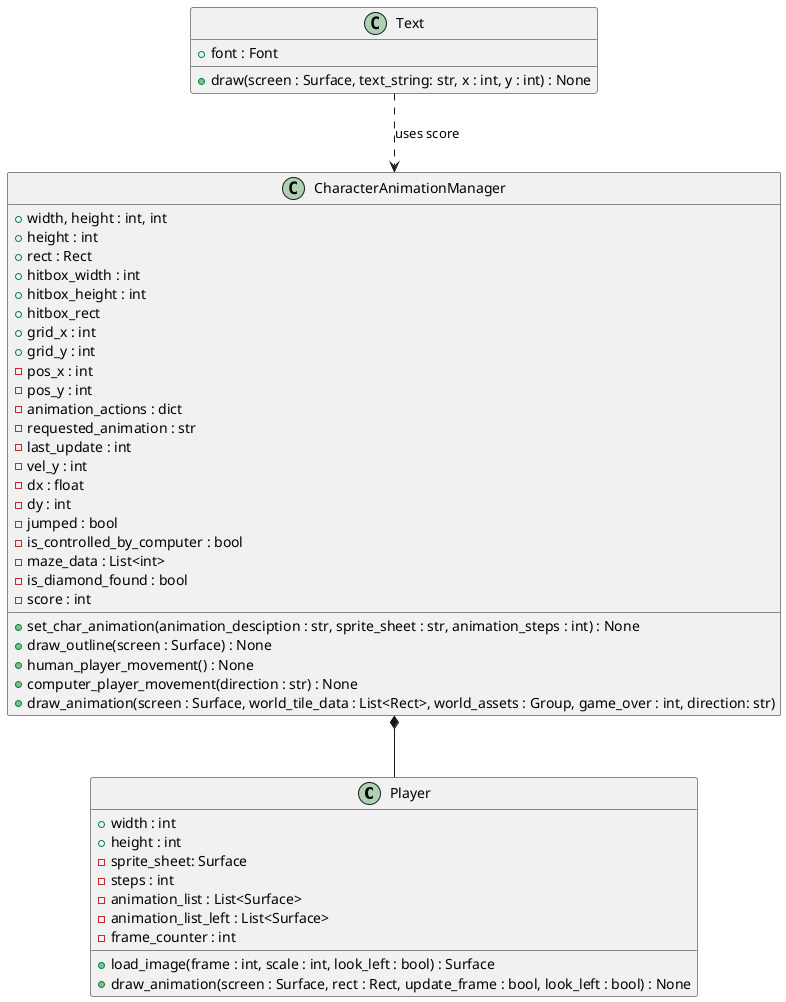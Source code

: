 @startuml Maze
class Player {
    + width : int
    + height : int
    - sprite_sheet: Surface
    - steps : int
    - animation_list : List<Surface>
    - animation_list_left : List<Surface>
    - frame_counter : int

    + load_image(frame : int, scale : int, look_left : bool) : Surface
    + draw_animation(screen : Surface, rect : Rect, update_frame : bool, look_left : bool) : None
}

class CharacterAnimationManager {
    + width, height : int, int
    + height : int
    + rect : Rect
    + hitbox_width : int
    + hitbox_height : int
    + hitbox_rect
    + grid_x : int
    + grid_y : int
    - pos_x : int
    - pos_y : int
    - animation_actions : dict
    - requested_animation : str
    - last_update : int
    - vel_y : int
    - dx : float
    - dy : int
    - jumped : bool
    - is_controlled_by_computer : bool
    - maze_data : List<int>
    - is_diamond_found : bool
    - score : int

    + set_char_animation(animation_desciption : str, sprite_sheet : str, animation_steps : int) : None
    + draw_outline(screen : Surface) : None
    + human_player_movement() : None
    + computer_player_movement(direction : str) : None
    + draw_animation(screen : Surface, world_tile_data : List<Rect>, world_assets : Group, game_over : int, direction: str)
}

class Text {
    + font : Font

    + draw(screen : Surface, text_string: str, x : int, y : int) : None
}

CharacterAnimationManager *-- Player
Text ..> CharacterAnimationManager : uses score
@enduml